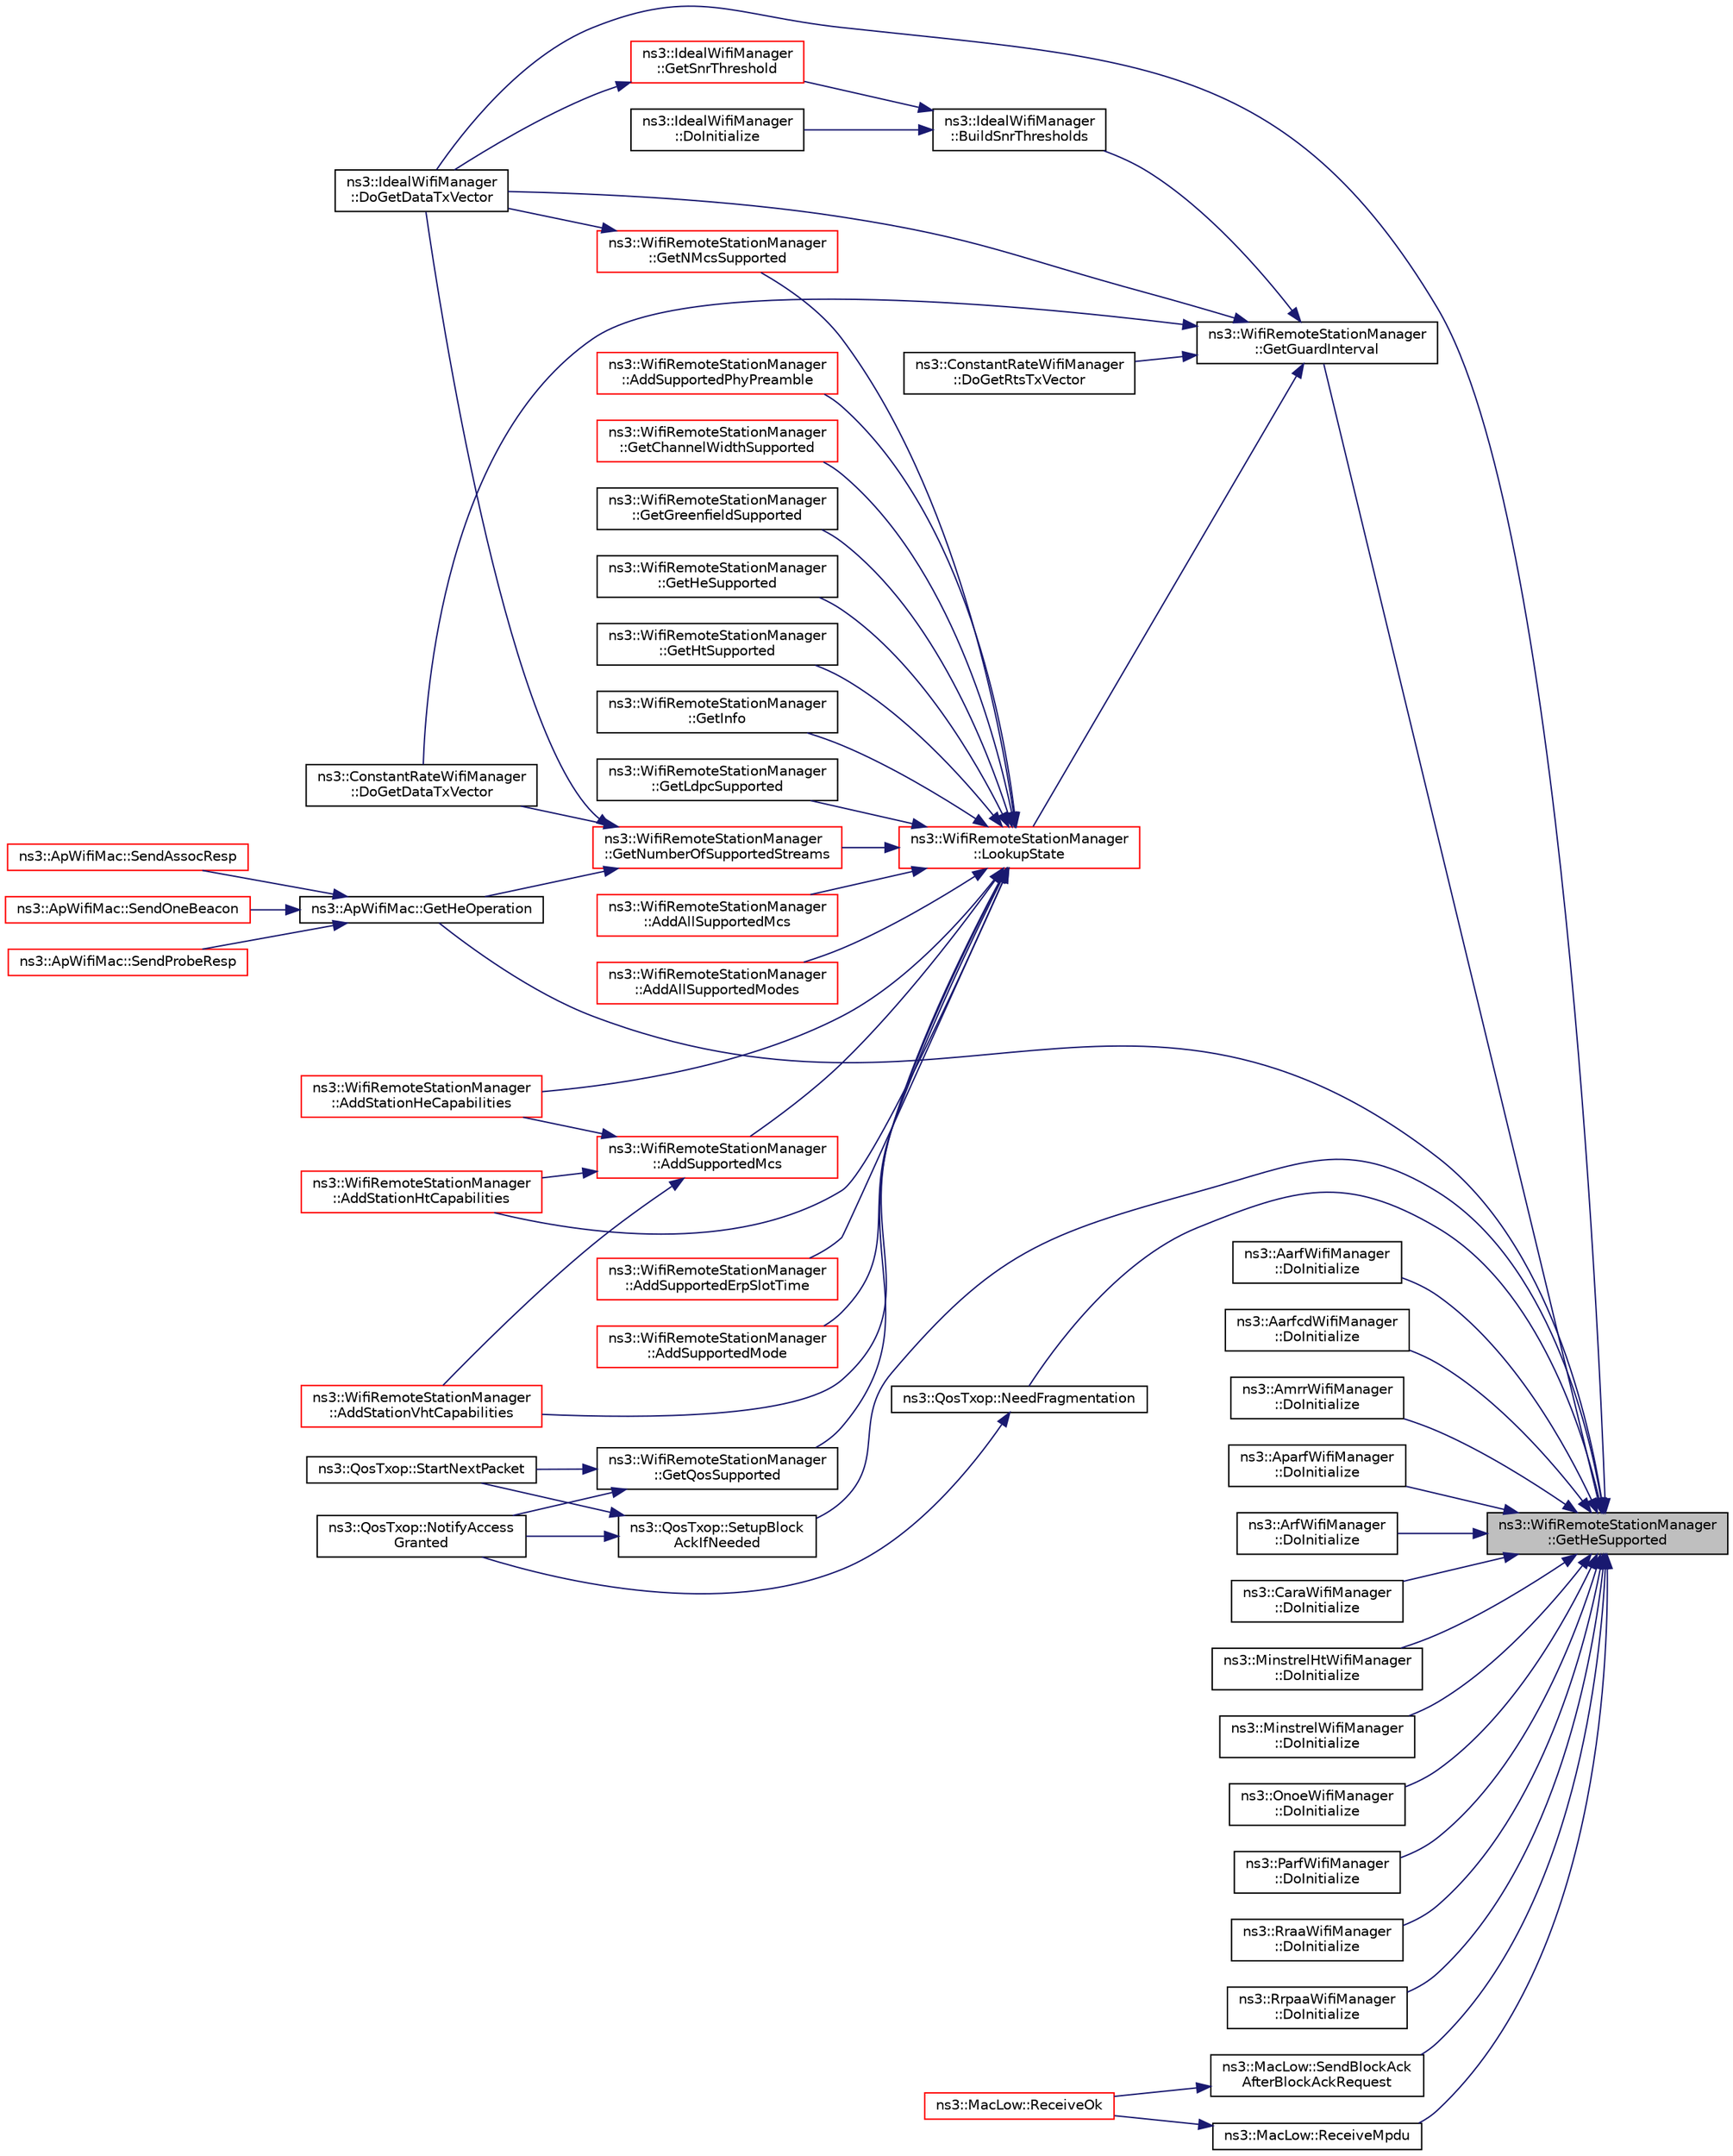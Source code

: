 digraph "ns3::WifiRemoteStationManager::GetHeSupported"
{
 // LATEX_PDF_SIZE
  edge [fontname="Helvetica",fontsize="10",labelfontname="Helvetica",labelfontsize="10"];
  node [fontname="Helvetica",fontsize="10",shape=record];
  rankdir="RL";
  Node1 [label="ns3::WifiRemoteStationManager\l::GetHeSupported",height=0.2,width=0.4,color="black", fillcolor="grey75", style="filled", fontcolor="black",tooltip="Return whether the device has HE capability support enabled."];
  Node1 -> Node2 [dir="back",color="midnightblue",fontsize="10",style="solid",fontname="Helvetica"];
  Node2 [label="ns3::IdealWifiManager\l::DoGetDataTxVector",height=0.2,width=0.4,color="black", fillcolor="white", style="filled",URL="$classns3_1_1_ideal_wifi_manager.html#a2e7570eb1f5cbef1067cfb714e94218e",tooltip=" "];
  Node1 -> Node3 [dir="back",color="midnightblue",fontsize="10",style="solid",fontname="Helvetica"];
  Node3 [label="ns3::AarfWifiManager\l::DoInitialize",height=0.2,width=0.4,color="black", fillcolor="white", style="filled",URL="$classns3_1_1_aarf_wifi_manager.html#a4b0834e18a452eeba3a75d79adb64e1f",tooltip="Initialize() implementation."];
  Node1 -> Node4 [dir="back",color="midnightblue",fontsize="10",style="solid",fontname="Helvetica"];
  Node4 [label="ns3::AarfcdWifiManager\l::DoInitialize",height=0.2,width=0.4,color="black", fillcolor="white", style="filled",URL="$classns3_1_1_aarfcd_wifi_manager.html#ac886f8028e5090a2cddc1dc93ba48649",tooltip="Initialize() implementation."];
  Node1 -> Node5 [dir="back",color="midnightblue",fontsize="10",style="solid",fontname="Helvetica"];
  Node5 [label="ns3::AmrrWifiManager\l::DoInitialize",height=0.2,width=0.4,color="black", fillcolor="white", style="filled",URL="$classns3_1_1_amrr_wifi_manager.html#a989b60fa8ec7ab13c0967d9ced3e2145",tooltip="Initialize() implementation."];
  Node1 -> Node6 [dir="back",color="midnightblue",fontsize="10",style="solid",fontname="Helvetica"];
  Node6 [label="ns3::AparfWifiManager\l::DoInitialize",height=0.2,width=0.4,color="black", fillcolor="white", style="filled",URL="$classns3_1_1_aparf_wifi_manager.html#abea840f6ced0968344bc0203a3bf52f7",tooltip="Initialize() implementation."];
  Node1 -> Node7 [dir="back",color="midnightblue",fontsize="10",style="solid",fontname="Helvetica"];
  Node7 [label="ns3::ArfWifiManager\l::DoInitialize",height=0.2,width=0.4,color="black", fillcolor="white", style="filled",URL="$classns3_1_1_arf_wifi_manager.html#a66f3dd7a43a4ac96a6a4de31f49ff287",tooltip="Initialize() implementation."];
  Node1 -> Node8 [dir="back",color="midnightblue",fontsize="10",style="solid",fontname="Helvetica"];
  Node8 [label="ns3::CaraWifiManager\l::DoInitialize",height=0.2,width=0.4,color="black", fillcolor="white", style="filled",URL="$classns3_1_1_cara_wifi_manager.html#a1c8ebf21b95ceef868973877b558cc8d",tooltip="Initialize() implementation."];
  Node1 -> Node9 [dir="back",color="midnightblue",fontsize="10",style="solid",fontname="Helvetica"];
  Node9 [label="ns3::MinstrelHtWifiManager\l::DoInitialize",height=0.2,width=0.4,color="black", fillcolor="white", style="filled",URL="$classns3_1_1_minstrel_ht_wifi_manager.html#a3c5c32d2a58fb45a922e435192b0cf43",tooltip="Initialize() implementation."];
  Node1 -> Node10 [dir="back",color="midnightblue",fontsize="10",style="solid",fontname="Helvetica"];
  Node10 [label="ns3::MinstrelWifiManager\l::DoInitialize",height=0.2,width=0.4,color="black", fillcolor="white", style="filled",URL="$classns3_1_1_minstrel_wifi_manager.html#a2c14b0d9b27973846d07d9c16304c867",tooltip="Initialize() implementation."];
  Node1 -> Node11 [dir="back",color="midnightblue",fontsize="10",style="solid",fontname="Helvetica"];
  Node11 [label="ns3::OnoeWifiManager\l::DoInitialize",height=0.2,width=0.4,color="black", fillcolor="white", style="filled",URL="$classns3_1_1_onoe_wifi_manager.html#acaab69caa90cc5c7fdf8d5d1d637f01a",tooltip="Initialize() implementation."];
  Node1 -> Node12 [dir="back",color="midnightblue",fontsize="10",style="solid",fontname="Helvetica"];
  Node12 [label="ns3::ParfWifiManager\l::DoInitialize",height=0.2,width=0.4,color="black", fillcolor="white", style="filled",URL="$classns3_1_1_parf_wifi_manager.html#aa389bf9e269c90f99b091fb462326fee",tooltip="Initialize() implementation."];
  Node1 -> Node13 [dir="back",color="midnightblue",fontsize="10",style="solid",fontname="Helvetica"];
  Node13 [label="ns3::RraaWifiManager\l::DoInitialize",height=0.2,width=0.4,color="black", fillcolor="white", style="filled",URL="$classns3_1_1_rraa_wifi_manager.html#a943983b369aa5aaf270ace860efc93cb",tooltip="Initialize() implementation."];
  Node1 -> Node14 [dir="back",color="midnightblue",fontsize="10",style="solid",fontname="Helvetica"];
  Node14 [label="ns3::RrpaaWifiManager\l::DoInitialize",height=0.2,width=0.4,color="black", fillcolor="white", style="filled",URL="$classns3_1_1_rrpaa_wifi_manager.html#a0730ba8aec9e9e307b32a9080906306a",tooltip="Initialize() implementation."];
  Node1 -> Node15 [dir="back",color="midnightblue",fontsize="10",style="solid",fontname="Helvetica"];
  Node15 [label="ns3::WifiRemoteStationManager\l::GetGuardInterval",height=0.2,width=0.4,color="black", fillcolor="white", style="filled",URL="$classns3_1_1_wifi_remote_station_manager.html#af042a3c6cc1e936255e794c4aa21e68c",tooltip="Return the supported HE guard interval duration (in nanoseconds)."];
  Node15 -> Node16 [dir="back",color="midnightblue",fontsize="10",style="solid",fontname="Helvetica"];
  Node16 [label="ns3::IdealWifiManager\l::BuildSnrThresholds",height=0.2,width=0.4,color="black", fillcolor="white", style="filled",URL="$classns3_1_1_ideal_wifi_manager.html#a9324f6fe2c6e6b7b2212f4aac69f9dee",tooltip="Construct the vector of minimum SNRs needed to successfully transmit for all possible combinations (r..."];
  Node16 -> Node17 [dir="back",color="midnightblue",fontsize="10",style="solid",fontname="Helvetica"];
  Node17 [label="ns3::IdealWifiManager\l::DoInitialize",height=0.2,width=0.4,color="black", fillcolor="white", style="filled",URL="$classns3_1_1_ideal_wifi_manager.html#a678947f49366ca1734b6299b667845da",tooltip="Initialize() implementation."];
  Node16 -> Node18 [dir="back",color="midnightblue",fontsize="10",style="solid",fontname="Helvetica"];
  Node18 [label="ns3::IdealWifiManager\l::GetSnrThreshold",height=0.2,width=0.4,color="red", fillcolor="white", style="filled",URL="$classns3_1_1_ideal_wifi_manager.html#ae91f9cb4e73c9743497c2d775b482385",tooltip="Return the minimum SNR needed to successfully transmit data with this WifiTxVector at the specified B..."];
  Node18 -> Node2 [dir="back",color="midnightblue",fontsize="10",style="solid",fontname="Helvetica"];
  Node15 -> Node20 [dir="back",color="midnightblue",fontsize="10",style="solid",fontname="Helvetica"];
  Node20 [label="ns3::ConstantRateWifiManager\l::DoGetDataTxVector",height=0.2,width=0.4,color="black", fillcolor="white", style="filled",URL="$classns3_1_1_constant_rate_wifi_manager.html#a1e14573f51c878a2fa5511a2c43a2024",tooltip=" "];
  Node15 -> Node2 [dir="back",color="midnightblue",fontsize="10",style="solid",fontname="Helvetica"];
  Node15 -> Node21 [dir="back",color="midnightblue",fontsize="10",style="solid",fontname="Helvetica"];
  Node21 [label="ns3::ConstantRateWifiManager\l::DoGetRtsTxVector",height=0.2,width=0.4,color="black", fillcolor="white", style="filled",URL="$classns3_1_1_constant_rate_wifi_manager.html#aceb6e32d01d5c3279e96bafde5568719",tooltip=" "];
  Node15 -> Node22 [dir="back",color="midnightblue",fontsize="10",style="solid",fontname="Helvetica"];
  Node22 [label="ns3::WifiRemoteStationManager\l::LookupState",height=0.2,width=0.4,color="red", fillcolor="white", style="filled",URL="$classns3_1_1_wifi_remote_station_manager.html#a6a5c20f231324799e383594b546ca733",tooltip="Return the state of the station associated with the given address."];
  Node22 -> Node23 [dir="back",color="midnightblue",fontsize="10",style="solid",fontname="Helvetica"];
  Node23 [label="ns3::WifiRemoteStationManager\l::AddAllSupportedMcs",height=0.2,width=0.4,color="red", fillcolor="white", style="filled",URL="$classns3_1_1_wifi_remote_station_manager.html#a284f2ff0fb0cde5c8b08a3671712de58",tooltip="Invoked in a STA or AP to store all of the MCS supported by a destination which is also supported loc..."];
  Node22 -> Node28 [dir="back",color="midnightblue",fontsize="10",style="solid",fontname="Helvetica"];
  Node28 [label="ns3::WifiRemoteStationManager\l::AddAllSupportedModes",height=0.2,width=0.4,color="red", fillcolor="white", style="filled",URL="$classns3_1_1_wifi_remote_station_manager.html#a4820bca619f254af7ff3ea2990563dbe",tooltip="Invoked in a STA or AP to store all of the modes supported by a destination which is also supported l..."];
  Node22 -> Node29 [dir="back",color="midnightblue",fontsize="10",style="solid",fontname="Helvetica"];
  Node29 [label="ns3::WifiRemoteStationManager\l::AddStationHeCapabilities",height=0.2,width=0.4,color="red", fillcolor="white", style="filled",URL="$classns3_1_1_wifi_remote_station_manager.html#a8ece8d0f0cb39a10d37cd704937a793e",tooltip="Records HE capabilities of the remote station."];
  Node22 -> Node45 [dir="back",color="midnightblue",fontsize="10",style="solid",fontname="Helvetica"];
  Node45 [label="ns3::WifiRemoteStationManager\l::AddStationHtCapabilities",height=0.2,width=0.4,color="red", fillcolor="white", style="filled",URL="$classns3_1_1_wifi_remote_station_manager.html#adeb2ecc44bc7986e1a65835c8f631af0",tooltip="Records HT capabilities of the remote station."];
  Node22 -> Node48 [dir="back",color="midnightblue",fontsize="10",style="solid",fontname="Helvetica"];
  Node48 [label="ns3::WifiRemoteStationManager\l::AddStationVhtCapabilities",height=0.2,width=0.4,color="red", fillcolor="white", style="filled",URL="$classns3_1_1_wifi_remote_station_manager.html#a642d8dc6fde5183e9da367ff8e532220",tooltip="Records VHT capabilities of the remote station."];
  Node22 -> Node49 [dir="back",color="midnightblue",fontsize="10",style="solid",fontname="Helvetica"];
  Node49 [label="ns3::WifiRemoteStationManager\l::AddSupportedErpSlotTime",height=0.2,width=0.4,color="red", fillcolor="white", style="filled",URL="$classns3_1_1_wifi_remote_station_manager.html#ad6f363b975424a99e6190d04078408e5",tooltip="Record whether the short ERP slot time is supported by the station."];
  Node22 -> Node50 [dir="back",color="midnightblue",fontsize="10",style="solid",fontname="Helvetica"];
  Node50 [label="ns3::WifiRemoteStationManager\l::AddSupportedMcs",height=0.2,width=0.4,color="red", fillcolor="white", style="filled",URL="$classns3_1_1_wifi_remote_station_manager.html#a4fd51c027afacdfa7225346d6d88c6b3",tooltip="Record the MCS index supported by the station."];
  Node50 -> Node29 [dir="back",color="midnightblue",fontsize="10",style="solid",fontname="Helvetica"];
  Node50 -> Node45 [dir="back",color="midnightblue",fontsize="10",style="solid",fontname="Helvetica"];
  Node50 -> Node48 [dir="back",color="midnightblue",fontsize="10",style="solid",fontname="Helvetica"];
  Node22 -> Node51 [dir="back",color="midnightblue",fontsize="10",style="solid",fontname="Helvetica"];
  Node51 [label="ns3::WifiRemoteStationManager\l::AddSupportedMode",height=0.2,width=0.4,color="red", fillcolor="white", style="filled",URL="$classns3_1_1_wifi_remote_station_manager.html#a90f4d6b042c2692493446d36a3de799f",tooltip="Invoked in a STA or AP to store the set of modes supported by a destination which is also supported l..."];
  Node22 -> Node56 [dir="back",color="midnightblue",fontsize="10",style="solid",fontname="Helvetica"];
  Node56 [label="ns3::WifiRemoteStationManager\l::AddSupportedPhyPreamble",height=0.2,width=0.4,color="red", fillcolor="white", style="filled",URL="$classns3_1_1_wifi_remote_station_manager.html#ab2fb8b4ebf0f8a3bb32855360764042e",tooltip="Record whether the short PHY preamble is supported by the station."];
  Node22 -> Node57 [dir="back",color="midnightblue",fontsize="10",style="solid",fontname="Helvetica"];
  Node57 [label="ns3::WifiRemoteStationManager\l::GetChannelWidthSupported",height=0.2,width=0.4,color="red", fillcolor="white", style="filled",URL="$classns3_1_1_wifi_remote_station_manager.html#ac30b11b1013f6e679e4e6d69a22c2ecc",tooltip="Return the channel width supported by the station."];
  Node22 -> Node67 [dir="back",color="midnightblue",fontsize="10",style="solid",fontname="Helvetica"];
  Node67 [label="ns3::WifiRemoteStationManager\l::GetGreenfieldSupported",height=0.2,width=0.4,color="black", fillcolor="white", style="filled",URL="$classns3_1_1_wifi_remote_station_manager.html#a6ae97984382fa82ca97b9e07e742b4e0",tooltip="Return whether the station supports Greenfield or not."];
  Node22 -> Node68 [dir="back",color="midnightblue",fontsize="10",style="solid",fontname="Helvetica"];
  Node68 [label="ns3::WifiRemoteStationManager\l::GetHeSupported",height=0.2,width=0.4,color="black", fillcolor="white", style="filled",URL="$classns3_1_1_wifi_remote_station_manager.html#ac72a639bc585c27eca88f2ba21963b34",tooltip="Return whether the station supports HE or not."];
  Node22 -> Node69 [dir="back",color="midnightblue",fontsize="10",style="solid",fontname="Helvetica"];
  Node69 [label="ns3::WifiRemoteStationManager\l::GetHtSupported",height=0.2,width=0.4,color="black", fillcolor="white", style="filled",URL="$classns3_1_1_wifi_remote_station_manager.html#a91ff9cfa36ccd0f84d4760b97dc2e356",tooltip="Return whether the station supports HT or not."];
  Node22 -> Node70 [dir="back",color="midnightblue",fontsize="10",style="solid",fontname="Helvetica"];
  Node70 [label="ns3::WifiRemoteStationManager\l::GetInfo",height=0.2,width=0.4,color="black", fillcolor="white", style="filled",URL="$classns3_1_1_wifi_remote_station_manager.html#a82c4d3a97fc01fd7ffdd828f6292062d",tooltip=" "];
  Node22 -> Node71 [dir="back",color="midnightblue",fontsize="10",style="solid",fontname="Helvetica"];
  Node71 [label="ns3::WifiRemoteStationManager\l::GetLdpcSupported",height=0.2,width=0.4,color="black", fillcolor="white", style="filled",URL="$classns3_1_1_wifi_remote_station_manager.html#a7ef6d75acd8aea6af0d5841e2c1ff724",tooltip="Return whether the station supports LDPC or not."];
  Node22 -> Node72 [dir="back",color="midnightblue",fontsize="10",style="solid",fontname="Helvetica"];
  Node72 [label="ns3::WifiRemoteStationManager\l::GetNMcsSupported",height=0.2,width=0.4,color="red", fillcolor="white", style="filled",URL="$classns3_1_1_wifi_remote_station_manager.html#aae31cddb0568964f6e11e61dbfcf2542",tooltip="Return the number of MCS supported by the station."];
  Node72 -> Node2 [dir="back",color="midnightblue",fontsize="10",style="solid",fontname="Helvetica"];
  Node22 -> Node90 [dir="back",color="midnightblue",fontsize="10",style="solid",fontname="Helvetica"];
  Node90 [label="ns3::WifiRemoteStationManager\l::GetNumberOfSupportedStreams",height=0.2,width=0.4,color="red", fillcolor="white", style="filled",URL="$classns3_1_1_wifi_remote_station_manager.html#a0b892949ceb7de13dd489049563f203c",tooltip="Return the number of spatial streams supported by the station."];
  Node90 -> Node20 [dir="back",color="midnightblue",fontsize="10",style="solid",fontname="Helvetica"];
  Node90 -> Node2 [dir="back",color="midnightblue",fontsize="10",style="solid",fontname="Helvetica"];
  Node90 -> Node91 [dir="back",color="midnightblue",fontsize="10",style="solid",fontname="Helvetica"];
  Node91 [label="ns3::ApWifiMac::GetHeOperation",height=0.2,width=0.4,color="black", fillcolor="white", style="filled",URL="$classns3_1_1_ap_wifi_mac.html#a2233fc475fba1af0bce238d3a89554f0",tooltip="Return the HE operation of the current AP."];
  Node91 -> Node59 [dir="back",color="midnightblue",fontsize="10",style="solid",fontname="Helvetica"];
  Node59 [label="ns3::ApWifiMac::SendAssocResp",height=0.2,width=0.4,color="red", fillcolor="white", style="filled",URL="$classns3_1_1_ap_wifi_mac.html#ad7fef463a6076916fa1f5a989e56f13d",tooltip="Forward an association or a reassociation response packet to the DCF."];
  Node91 -> Node60 [dir="back",color="midnightblue",fontsize="10",style="solid",fontname="Helvetica"];
  Node60 [label="ns3::ApWifiMac::SendOneBeacon",height=0.2,width=0.4,color="red", fillcolor="white", style="filled",URL="$classns3_1_1_ap_wifi_mac.html#a6c8cbc0fc95f3eaf4840d4ffcf78fac5",tooltip="Forward a beacon packet to the beacon special DCF."];
  Node91 -> Node64 [dir="back",color="midnightblue",fontsize="10",style="solid",fontname="Helvetica"];
  Node64 [label="ns3::ApWifiMac::SendProbeResp",height=0.2,width=0.4,color="red", fillcolor="white", style="filled",URL="$classns3_1_1_ap_wifi_mac.html#a0a9fcbd87326c5c56644deb3504038df",tooltip="Forward a probe response packet to the DCF."];
  Node22 -> Node92 [dir="back",color="midnightblue",fontsize="10",style="solid",fontname="Helvetica"];
  Node92 [label="ns3::WifiRemoteStationManager\l::GetQosSupported",height=0.2,width=0.4,color="black", fillcolor="white", style="filled",URL="$classns3_1_1_wifi_remote_station_manager.html#a04b73c6a796884de658b9557da4f4a89",tooltip="Return whether the given station is QoS capable."];
  Node92 -> Node93 [dir="back",color="midnightblue",fontsize="10",style="solid",fontname="Helvetica"];
  Node93 [label="ns3::QosTxop::NotifyAccess\lGranted",height=0.2,width=0.4,color="black", fillcolor="white", style="filled",URL="$classns3_1_1_qos_txop.html#a0d5a35b715d1c8415d5d95a5f0b2814c",tooltip="Notify the Txop that access has been granted."];
  Node92 -> Node94 [dir="back",color="midnightblue",fontsize="10",style="solid",fontname="Helvetica"];
  Node94 [label="ns3::QosTxop::StartNextPacket",height=0.2,width=0.4,color="black", fillcolor="white", style="filled",URL="$classns3_1_1_qos_txop.html#ab1e6895b44d7a58e5a563db3ba39fa58",tooltip="Start transmission for the next packet if allowed by the TxopLimit."];
  Node1 -> Node91 [dir="back",color="midnightblue",fontsize="10",style="solid",fontname="Helvetica"];
  Node1 -> Node215 [dir="back",color="midnightblue",fontsize="10",style="solid",fontname="Helvetica"];
  Node215 [label="ns3::QosTxop::NeedFragmentation",height=0.2,width=0.4,color="black", fillcolor="white", style="filled",URL="$classns3_1_1_qos_txop.html#afdeff6e3cb6c8bb4b3e8291cc77bc631",tooltip="Check if the current packet should be fragmented."];
  Node215 -> Node93 [dir="back",color="midnightblue",fontsize="10",style="solid",fontname="Helvetica"];
  Node1 -> Node240 [dir="back",color="midnightblue",fontsize="10",style="solid",fontname="Helvetica"];
  Node240 [label="ns3::MacLow::ReceiveMpdu",height=0.2,width=0.4,color="black", fillcolor="white", style="filled",URL="$classns3_1_1_mac_low.html#af3d3e6e892e33bfb97bf65199c3aafd6",tooltip=" "];
  Node240 -> Node156 [dir="back",color="midnightblue",fontsize="10",style="solid",fontname="Helvetica"];
  Node156 [label="ns3::MacLow::ReceiveOk",height=0.2,width=0.4,color="red", fillcolor="white", style="filled",URL="$classns3_1_1_mac_low.html#a2fffa82ad11ebe0e113232813a816eff",tooltip=" "];
  Node1 -> Node164 [dir="back",color="midnightblue",fontsize="10",style="solid",fontname="Helvetica"];
  Node164 [label="ns3::MacLow::SendBlockAck\lAfterBlockAckRequest",height=0.2,width=0.4,color="black", fillcolor="white", style="filled",URL="$classns3_1_1_mac_low.html#a84b96c0cc6f32fca28576ec4df6a0853",tooltip="Invoked after that a BlockAckRequest has been received."];
  Node164 -> Node156 [dir="back",color="midnightblue",fontsize="10",style="solid",fontname="Helvetica"];
  Node1 -> Node241 [dir="back",color="midnightblue",fontsize="10",style="solid",fontname="Helvetica"];
  Node241 [label="ns3::QosTxop::SetupBlock\lAckIfNeeded",height=0.2,width=0.4,color="black", fillcolor="white", style="filled",URL="$classns3_1_1_qos_txop.html#acffde8748620df9387b75cc6c576d536",tooltip="If number of packets in the queue reaches m_blockAckThreshold value, an ADDBA Request frame is sent t..."];
  Node241 -> Node93 [dir="back",color="midnightblue",fontsize="10",style="solid",fontname="Helvetica"];
  Node241 -> Node94 [dir="back",color="midnightblue",fontsize="10",style="solid",fontname="Helvetica"];
}
